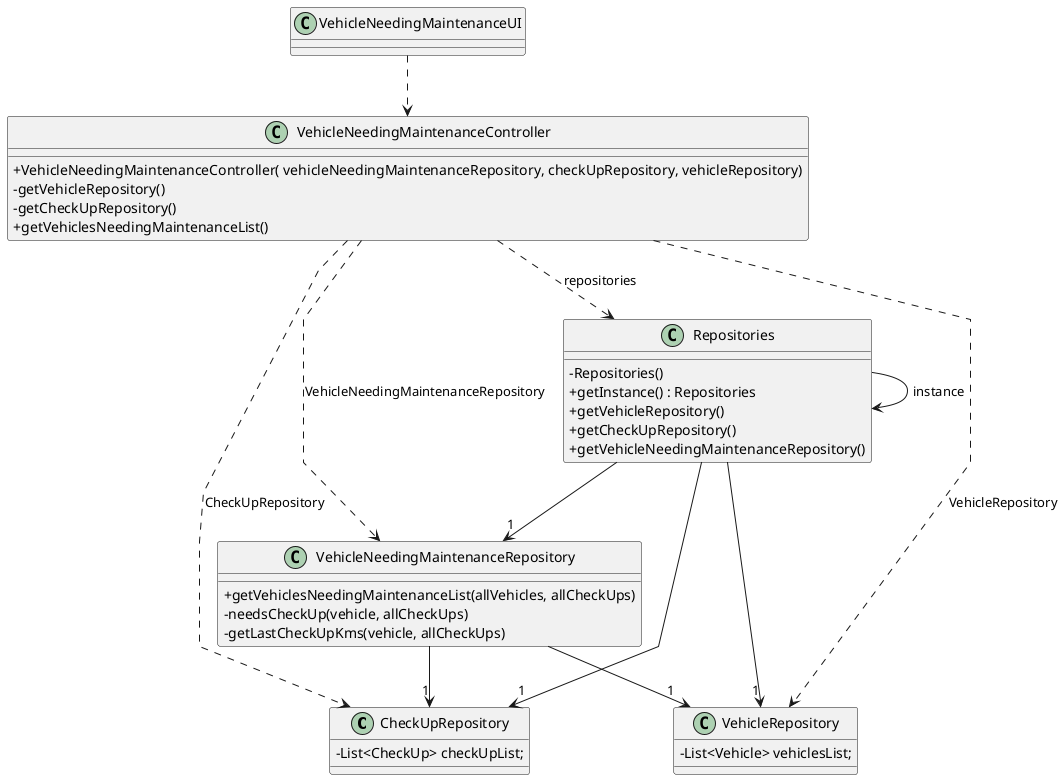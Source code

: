 @startuml
'skinparam monochrome true
skinparam packageStyle rectangle
skinparam shadowing false
skinparam linetype polyline
'skinparam linetype orto

skinparam classAttributeIconSize 0

'left to right direction

class CheckUpRepository{
    -List<CheckUp> checkUpList;
}

class VehicleRepository{
    -List<Vehicle> vehiclesList;
}

class VehicleNeedingMaintenanceRepository{
    + getVehiclesNeedingMaintenanceList(allVehicles, allCheckUps)
    - needsCheckUp(vehicle, allCheckUps)
    - getLastCheckUpKms(vehicle, allCheckUps)
}

class Repositories{
    - Repositories()
    + getInstance() : Repositories
    + getVehicleRepository()
    + getCheckUpRepository()
    + getVehicleNeedingMaintenanceRepository()
}

class VehicleNeedingMaintenanceController{
     +VehicleNeedingMaintenanceController( vehicleNeedingMaintenanceRepository, checkUpRepository, vehicleRepository)
    -getVehicleRepository()
    -getCheckUpRepository()
    +getVehiclesNeedingMaintenanceList()
}

class VehicleNeedingMaintenanceUI{
}

VehicleNeedingMaintenanceUI ..> VehicleNeedingMaintenanceController

VehicleNeedingMaintenanceController ..> Repositories: repositories
VehicleNeedingMaintenanceController ..> CheckUpRepository: CheckUpRepository
VehicleNeedingMaintenanceController ..> VehicleRepository: VehicleRepository
VehicleNeedingMaintenanceController ..> VehicleNeedingMaintenanceRepository: VehicleNeedingMaintenanceRepository

Repositories --> "1"CheckUpRepository
Repositories --> "1"VehicleRepository
Repositories --> "1"VehicleNeedingMaintenanceRepository
Repositories --> Repositories: instance

VehicleNeedingMaintenanceRepository --> "1"CheckUpRepository
VehicleNeedingMaintenanceRepository --> "1"VehicleRepository

@enduml